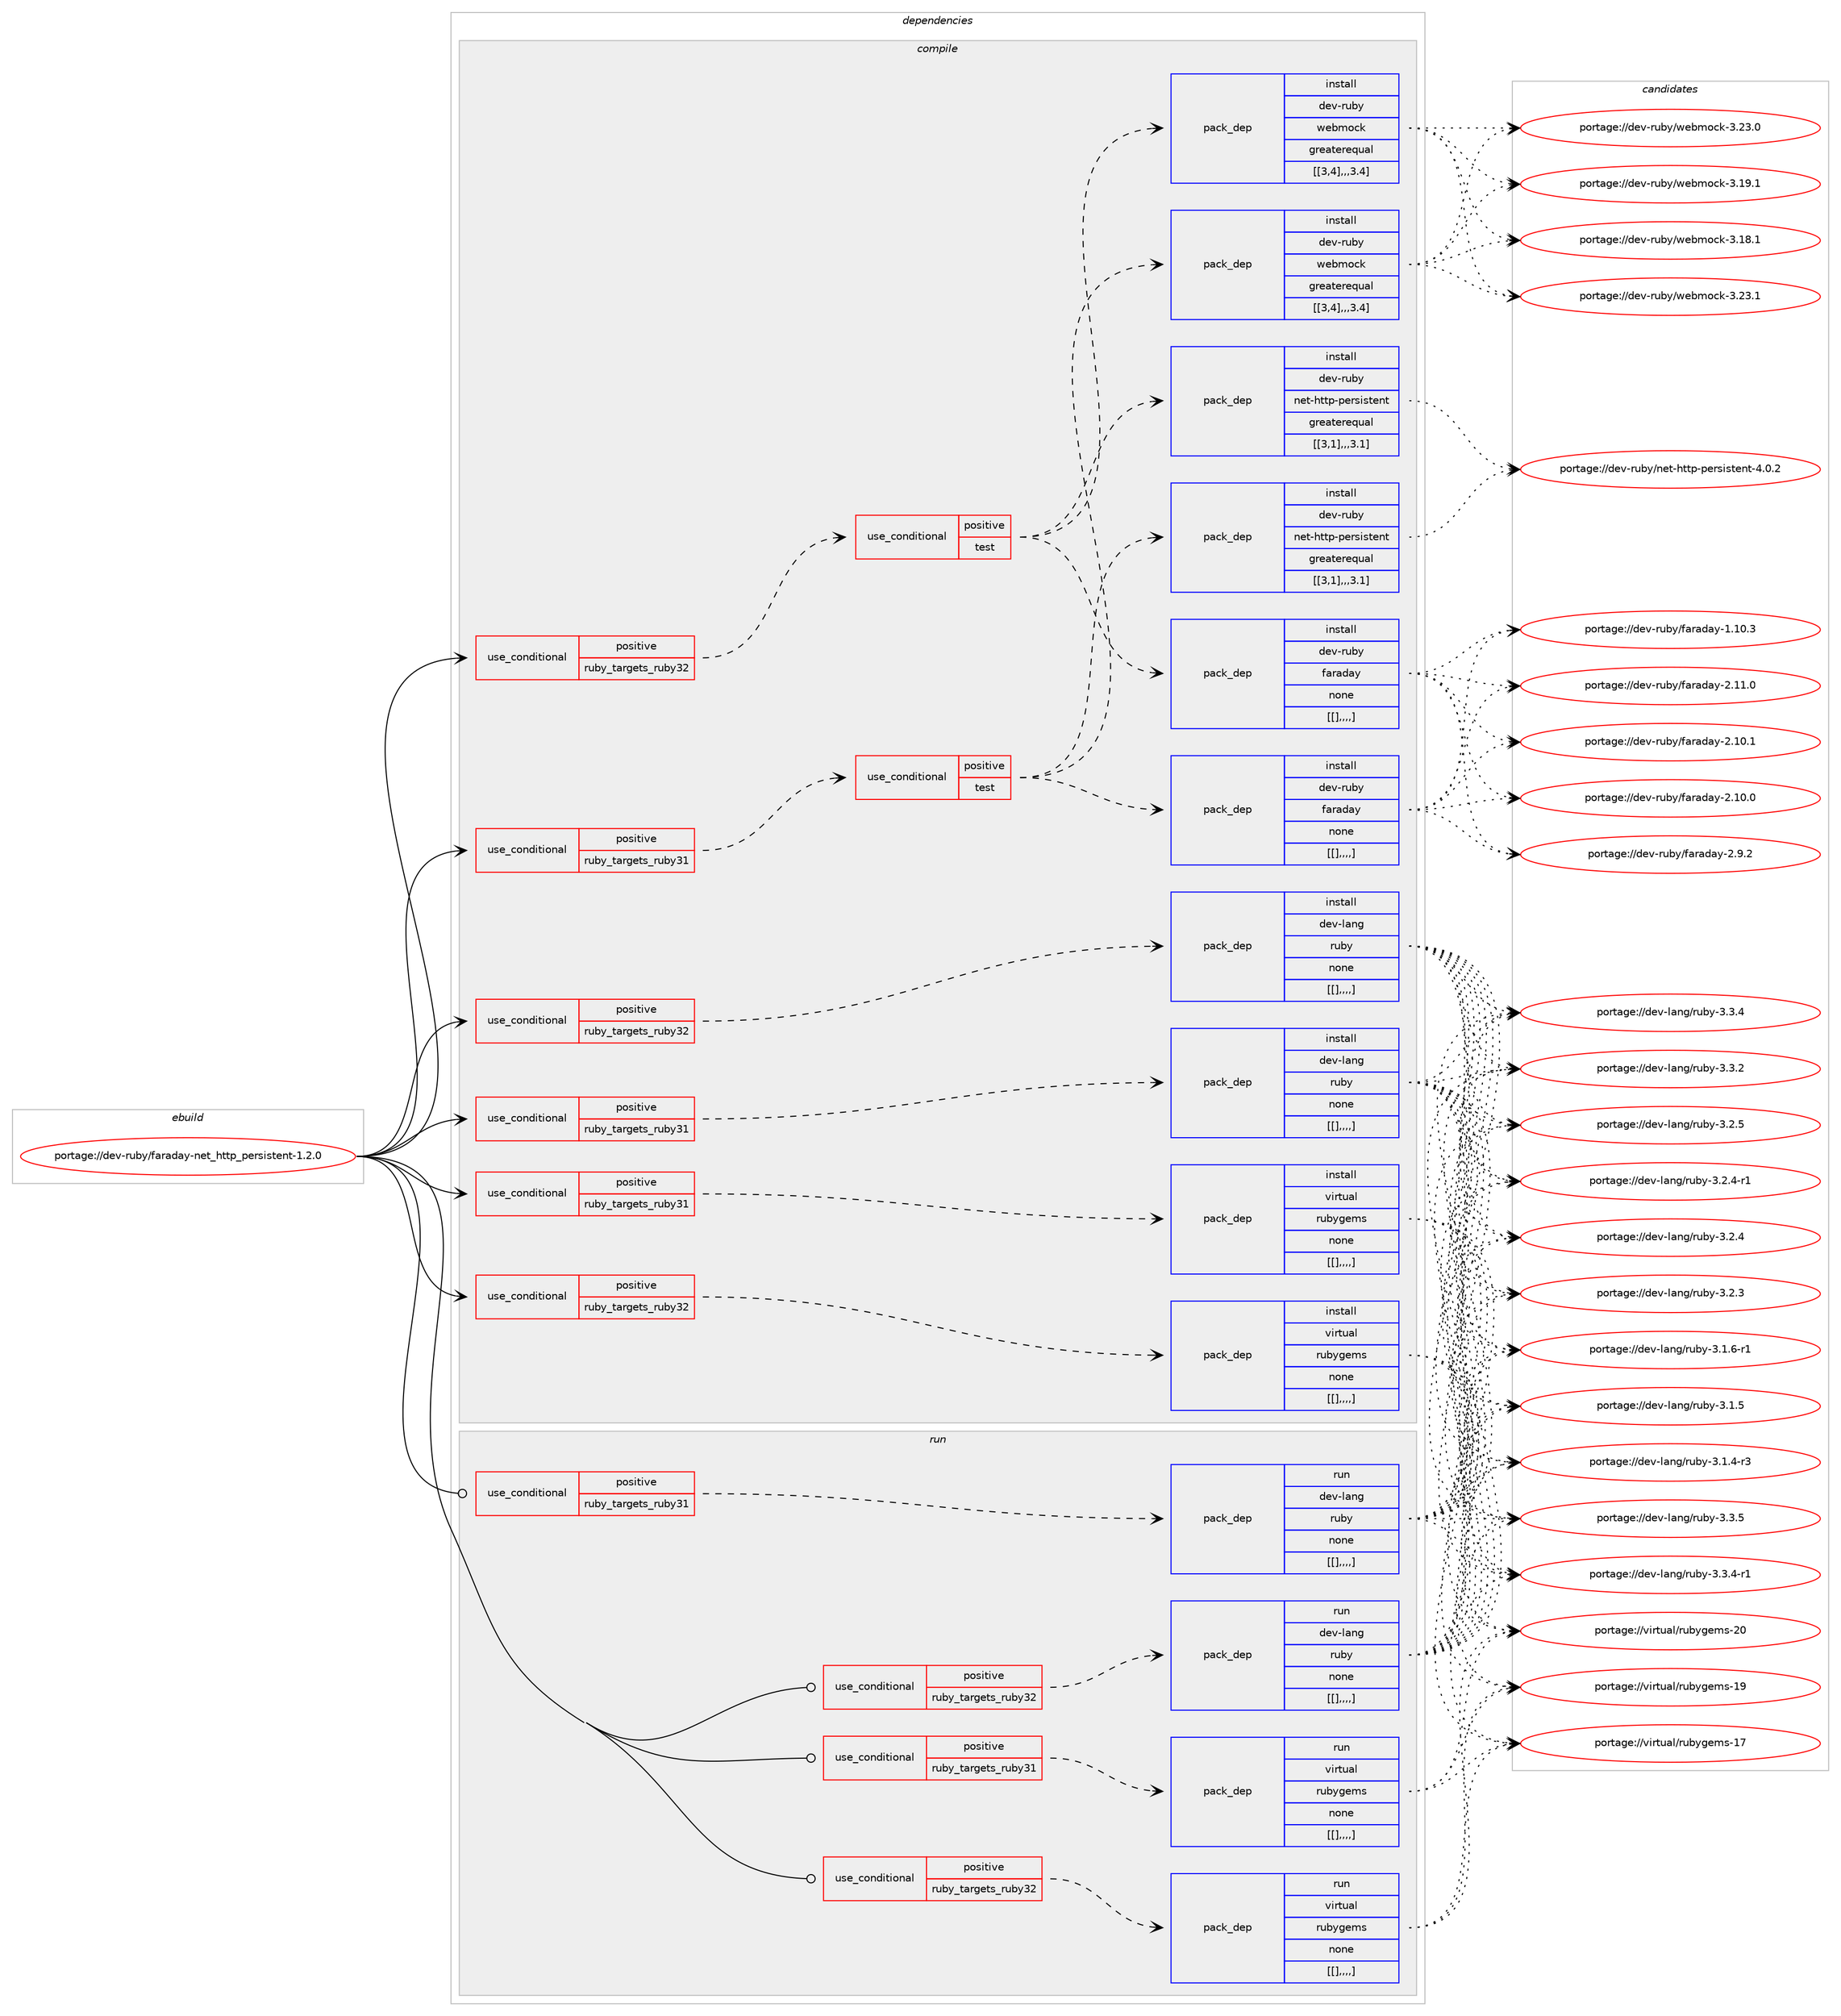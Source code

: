digraph prolog {

# *************
# Graph options
# *************

newrank=true;
concentrate=true;
compound=true;
graph [rankdir=LR,fontname=Helvetica,fontsize=10,ranksep=1.5];#, ranksep=2.5, nodesep=0.2];
edge  [arrowhead=vee];
node  [fontname=Helvetica,fontsize=10];

# **********
# The ebuild
# **********

subgraph cluster_leftcol {
color=gray;
label=<<i>ebuild</i>>;
id [label="portage://dev-ruby/faraday-net_http_persistent-1.2.0", color=red, width=4, href="../dev-ruby/faraday-net_http_persistent-1.2.0.svg"];
}

# ****************
# The dependencies
# ****************

subgraph cluster_midcol {
color=gray;
label=<<i>dependencies</i>>;
subgraph cluster_compile {
fillcolor="#eeeeee";
style=filled;
label=<<i>compile</i>>;
subgraph cond48832 {
dependency186036 [label=<<TABLE BORDER="0" CELLBORDER="1" CELLSPACING="0" CELLPADDING="4"><TR><TD ROWSPAN="3" CELLPADDING="10">use_conditional</TD></TR><TR><TD>positive</TD></TR><TR><TD>ruby_targets_ruby31</TD></TR></TABLE>>, shape=none, color=red];
subgraph cond48833 {
dependency186037 [label=<<TABLE BORDER="0" CELLBORDER="1" CELLSPACING="0" CELLPADDING="4"><TR><TD ROWSPAN="3" CELLPADDING="10">use_conditional</TD></TR><TR><TD>positive</TD></TR><TR><TD>test</TD></TR></TABLE>>, shape=none, color=red];
subgraph pack135881 {
dependency186038 [label=<<TABLE BORDER="0" CELLBORDER="1" CELLSPACING="0" CELLPADDING="4" WIDTH="220"><TR><TD ROWSPAN="6" CELLPADDING="30">pack_dep</TD></TR><TR><TD WIDTH="110">install</TD></TR><TR><TD>dev-ruby</TD></TR><TR><TD>faraday</TD></TR><TR><TD>none</TD></TR><TR><TD>[[],,,,]</TD></TR></TABLE>>, shape=none, color=blue];
}
dependency186037:e -> dependency186038:w [weight=20,style="dashed",arrowhead="vee"];
subgraph pack135882 {
dependency186039 [label=<<TABLE BORDER="0" CELLBORDER="1" CELLSPACING="0" CELLPADDING="4" WIDTH="220"><TR><TD ROWSPAN="6" CELLPADDING="30">pack_dep</TD></TR><TR><TD WIDTH="110">install</TD></TR><TR><TD>dev-ruby</TD></TR><TR><TD>net-http-persistent</TD></TR><TR><TD>greaterequal</TD></TR><TR><TD>[[3,1],,,3.1]</TD></TR></TABLE>>, shape=none, color=blue];
}
dependency186037:e -> dependency186039:w [weight=20,style="dashed",arrowhead="vee"];
subgraph pack135883 {
dependency186040 [label=<<TABLE BORDER="0" CELLBORDER="1" CELLSPACING="0" CELLPADDING="4" WIDTH="220"><TR><TD ROWSPAN="6" CELLPADDING="30">pack_dep</TD></TR><TR><TD WIDTH="110">install</TD></TR><TR><TD>dev-ruby</TD></TR><TR><TD>webmock</TD></TR><TR><TD>greaterequal</TD></TR><TR><TD>[[3,4],,,3.4]</TD></TR></TABLE>>, shape=none, color=blue];
}
dependency186037:e -> dependency186040:w [weight=20,style="dashed",arrowhead="vee"];
}
dependency186036:e -> dependency186037:w [weight=20,style="dashed",arrowhead="vee"];
}
id:e -> dependency186036:w [weight=20,style="solid",arrowhead="vee"];
subgraph cond48834 {
dependency186041 [label=<<TABLE BORDER="0" CELLBORDER="1" CELLSPACING="0" CELLPADDING="4"><TR><TD ROWSPAN="3" CELLPADDING="10">use_conditional</TD></TR><TR><TD>positive</TD></TR><TR><TD>ruby_targets_ruby31</TD></TR></TABLE>>, shape=none, color=red];
subgraph pack135884 {
dependency186042 [label=<<TABLE BORDER="0" CELLBORDER="1" CELLSPACING="0" CELLPADDING="4" WIDTH="220"><TR><TD ROWSPAN="6" CELLPADDING="30">pack_dep</TD></TR><TR><TD WIDTH="110">install</TD></TR><TR><TD>dev-lang</TD></TR><TR><TD>ruby</TD></TR><TR><TD>none</TD></TR><TR><TD>[[],,,,]</TD></TR></TABLE>>, shape=none, color=blue];
}
dependency186041:e -> dependency186042:w [weight=20,style="dashed",arrowhead="vee"];
}
id:e -> dependency186041:w [weight=20,style="solid",arrowhead="vee"];
subgraph cond48835 {
dependency186043 [label=<<TABLE BORDER="0" CELLBORDER="1" CELLSPACING="0" CELLPADDING="4"><TR><TD ROWSPAN="3" CELLPADDING="10">use_conditional</TD></TR><TR><TD>positive</TD></TR><TR><TD>ruby_targets_ruby31</TD></TR></TABLE>>, shape=none, color=red];
subgraph pack135885 {
dependency186044 [label=<<TABLE BORDER="0" CELLBORDER="1" CELLSPACING="0" CELLPADDING="4" WIDTH="220"><TR><TD ROWSPAN="6" CELLPADDING="30">pack_dep</TD></TR><TR><TD WIDTH="110">install</TD></TR><TR><TD>virtual</TD></TR><TR><TD>rubygems</TD></TR><TR><TD>none</TD></TR><TR><TD>[[],,,,]</TD></TR></TABLE>>, shape=none, color=blue];
}
dependency186043:e -> dependency186044:w [weight=20,style="dashed",arrowhead="vee"];
}
id:e -> dependency186043:w [weight=20,style="solid",arrowhead="vee"];
subgraph cond48836 {
dependency186045 [label=<<TABLE BORDER="0" CELLBORDER="1" CELLSPACING="0" CELLPADDING="4"><TR><TD ROWSPAN="3" CELLPADDING="10">use_conditional</TD></TR><TR><TD>positive</TD></TR><TR><TD>ruby_targets_ruby32</TD></TR></TABLE>>, shape=none, color=red];
subgraph cond48837 {
dependency186046 [label=<<TABLE BORDER="0" CELLBORDER="1" CELLSPACING="0" CELLPADDING="4"><TR><TD ROWSPAN="3" CELLPADDING="10">use_conditional</TD></TR><TR><TD>positive</TD></TR><TR><TD>test</TD></TR></TABLE>>, shape=none, color=red];
subgraph pack135886 {
dependency186047 [label=<<TABLE BORDER="0" CELLBORDER="1" CELLSPACING="0" CELLPADDING="4" WIDTH="220"><TR><TD ROWSPAN="6" CELLPADDING="30">pack_dep</TD></TR><TR><TD WIDTH="110">install</TD></TR><TR><TD>dev-ruby</TD></TR><TR><TD>faraday</TD></TR><TR><TD>none</TD></TR><TR><TD>[[],,,,]</TD></TR></TABLE>>, shape=none, color=blue];
}
dependency186046:e -> dependency186047:w [weight=20,style="dashed",arrowhead="vee"];
subgraph pack135887 {
dependency186048 [label=<<TABLE BORDER="0" CELLBORDER="1" CELLSPACING="0" CELLPADDING="4" WIDTH="220"><TR><TD ROWSPAN="6" CELLPADDING="30">pack_dep</TD></TR><TR><TD WIDTH="110">install</TD></TR><TR><TD>dev-ruby</TD></TR><TR><TD>net-http-persistent</TD></TR><TR><TD>greaterequal</TD></TR><TR><TD>[[3,1],,,3.1]</TD></TR></TABLE>>, shape=none, color=blue];
}
dependency186046:e -> dependency186048:w [weight=20,style="dashed",arrowhead="vee"];
subgraph pack135888 {
dependency186049 [label=<<TABLE BORDER="0" CELLBORDER="1" CELLSPACING="0" CELLPADDING="4" WIDTH="220"><TR><TD ROWSPAN="6" CELLPADDING="30">pack_dep</TD></TR><TR><TD WIDTH="110">install</TD></TR><TR><TD>dev-ruby</TD></TR><TR><TD>webmock</TD></TR><TR><TD>greaterequal</TD></TR><TR><TD>[[3,4],,,3.4]</TD></TR></TABLE>>, shape=none, color=blue];
}
dependency186046:e -> dependency186049:w [weight=20,style="dashed",arrowhead="vee"];
}
dependency186045:e -> dependency186046:w [weight=20,style="dashed",arrowhead="vee"];
}
id:e -> dependency186045:w [weight=20,style="solid",arrowhead="vee"];
subgraph cond48838 {
dependency186050 [label=<<TABLE BORDER="0" CELLBORDER="1" CELLSPACING="0" CELLPADDING="4"><TR><TD ROWSPAN="3" CELLPADDING="10">use_conditional</TD></TR><TR><TD>positive</TD></TR><TR><TD>ruby_targets_ruby32</TD></TR></TABLE>>, shape=none, color=red];
subgraph pack135889 {
dependency186051 [label=<<TABLE BORDER="0" CELLBORDER="1" CELLSPACING="0" CELLPADDING="4" WIDTH="220"><TR><TD ROWSPAN="6" CELLPADDING="30">pack_dep</TD></TR><TR><TD WIDTH="110">install</TD></TR><TR><TD>dev-lang</TD></TR><TR><TD>ruby</TD></TR><TR><TD>none</TD></TR><TR><TD>[[],,,,]</TD></TR></TABLE>>, shape=none, color=blue];
}
dependency186050:e -> dependency186051:w [weight=20,style="dashed",arrowhead="vee"];
}
id:e -> dependency186050:w [weight=20,style="solid",arrowhead="vee"];
subgraph cond48839 {
dependency186052 [label=<<TABLE BORDER="0" CELLBORDER="1" CELLSPACING="0" CELLPADDING="4"><TR><TD ROWSPAN="3" CELLPADDING="10">use_conditional</TD></TR><TR><TD>positive</TD></TR><TR><TD>ruby_targets_ruby32</TD></TR></TABLE>>, shape=none, color=red];
subgraph pack135890 {
dependency186053 [label=<<TABLE BORDER="0" CELLBORDER="1" CELLSPACING="0" CELLPADDING="4" WIDTH="220"><TR><TD ROWSPAN="6" CELLPADDING="30">pack_dep</TD></TR><TR><TD WIDTH="110">install</TD></TR><TR><TD>virtual</TD></TR><TR><TD>rubygems</TD></TR><TR><TD>none</TD></TR><TR><TD>[[],,,,]</TD></TR></TABLE>>, shape=none, color=blue];
}
dependency186052:e -> dependency186053:w [weight=20,style="dashed",arrowhead="vee"];
}
id:e -> dependency186052:w [weight=20,style="solid",arrowhead="vee"];
}
subgraph cluster_compileandrun {
fillcolor="#eeeeee";
style=filled;
label=<<i>compile and run</i>>;
}
subgraph cluster_run {
fillcolor="#eeeeee";
style=filled;
label=<<i>run</i>>;
subgraph cond48840 {
dependency186054 [label=<<TABLE BORDER="0" CELLBORDER="1" CELLSPACING="0" CELLPADDING="4"><TR><TD ROWSPAN="3" CELLPADDING="10">use_conditional</TD></TR><TR><TD>positive</TD></TR><TR><TD>ruby_targets_ruby31</TD></TR></TABLE>>, shape=none, color=red];
subgraph pack135891 {
dependency186055 [label=<<TABLE BORDER="0" CELLBORDER="1" CELLSPACING="0" CELLPADDING="4" WIDTH="220"><TR><TD ROWSPAN="6" CELLPADDING="30">pack_dep</TD></TR><TR><TD WIDTH="110">run</TD></TR><TR><TD>dev-lang</TD></TR><TR><TD>ruby</TD></TR><TR><TD>none</TD></TR><TR><TD>[[],,,,]</TD></TR></TABLE>>, shape=none, color=blue];
}
dependency186054:e -> dependency186055:w [weight=20,style="dashed",arrowhead="vee"];
}
id:e -> dependency186054:w [weight=20,style="solid",arrowhead="odot"];
subgraph cond48841 {
dependency186056 [label=<<TABLE BORDER="0" CELLBORDER="1" CELLSPACING="0" CELLPADDING="4"><TR><TD ROWSPAN="3" CELLPADDING="10">use_conditional</TD></TR><TR><TD>positive</TD></TR><TR><TD>ruby_targets_ruby31</TD></TR></TABLE>>, shape=none, color=red];
subgraph pack135892 {
dependency186057 [label=<<TABLE BORDER="0" CELLBORDER="1" CELLSPACING="0" CELLPADDING="4" WIDTH="220"><TR><TD ROWSPAN="6" CELLPADDING="30">pack_dep</TD></TR><TR><TD WIDTH="110">run</TD></TR><TR><TD>virtual</TD></TR><TR><TD>rubygems</TD></TR><TR><TD>none</TD></TR><TR><TD>[[],,,,]</TD></TR></TABLE>>, shape=none, color=blue];
}
dependency186056:e -> dependency186057:w [weight=20,style="dashed",arrowhead="vee"];
}
id:e -> dependency186056:w [weight=20,style="solid",arrowhead="odot"];
subgraph cond48842 {
dependency186058 [label=<<TABLE BORDER="0" CELLBORDER="1" CELLSPACING="0" CELLPADDING="4"><TR><TD ROWSPAN="3" CELLPADDING="10">use_conditional</TD></TR><TR><TD>positive</TD></TR><TR><TD>ruby_targets_ruby32</TD></TR></TABLE>>, shape=none, color=red];
subgraph pack135893 {
dependency186059 [label=<<TABLE BORDER="0" CELLBORDER="1" CELLSPACING="0" CELLPADDING="4" WIDTH="220"><TR><TD ROWSPAN="6" CELLPADDING="30">pack_dep</TD></TR><TR><TD WIDTH="110">run</TD></TR><TR><TD>dev-lang</TD></TR><TR><TD>ruby</TD></TR><TR><TD>none</TD></TR><TR><TD>[[],,,,]</TD></TR></TABLE>>, shape=none, color=blue];
}
dependency186058:e -> dependency186059:w [weight=20,style="dashed",arrowhead="vee"];
}
id:e -> dependency186058:w [weight=20,style="solid",arrowhead="odot"];
subgraph cond48843 {
dependency186060 [label=<<TABLE BORDER="0" CELLBORDER="1" CELLSPACING="0" CELLPADDING="4"><TR><TD ROWSPAN="3" CELLPADDING="10">use_conditional</TD></TR><TR><TD>positive</TD></TR><TR><TD>ruby_targets_ruby32</TD></TR></TABLE>>, shape=none, color=red];
subgraph pack135894 {
dependency186061 [label=<<TABLE BORDER="0" CELLBORDER="1" CELLSPACING="0" CELLPADDING="4" WIDTH="220"><TR><TD ROWSPAN="6" CELLPADDING="30">pack_dep</TD></TR><TR><TD WIDTH="110">run</TD></TR><TR><TD>virtual</TD></TR><TR><TD>rubygems</TD></TR><TR><TD>none</TD></TR><TR><TD>[[],,,,]</TD></TR></TABLE>>, shape=none, color=blue];
}
dependency186060:e -> dependency186061:w [weight=20,style="dashed",arrowhead="vee"];
}
id:e -> dependency186060:w [weight=20,style="solid",arrowhead="odot"];
}
}

# **************
# The candidates
# **************

subgraph cluster_choices {
rank=same;
color=gray;
label=<<i>candidates</i>>;

subgraph choice135881 {
color=black;
nodesep=1;
choice10010111845114117981214710297114971009712145504649494648 [label="portage://dev-ruby/faraday-2.11.0", color=red, width=4,href="../dev-ruby/faraday-2.11.0.svg"];
choice10010111845114117981214710297114971009712145504649484649 [label="portage://dev-ruby/faraday-2.10.1", color=red, width=4,href="../dev-ruby/faraday-2.10.1.svg"];
choice10010111845114117981214710297114971009712145504649484648 [label="portage://dev-ruby/faraday-2.10.0", color=red, width=4,href="../dev-ruby/faraday-2.10.0.svg"];
choice100101118451141179812147102971149710097121455046574650 [label="portage://dev-ruby/faraday-2.9.2", color=red, width=4,href="../dev-ruby/faraday-2.9.2.svg"];
choice10010111845114117981214710297114971009712145494649484651 [label="portage://dev-ruby/faraday-1.10.3", color=red, width=4,href="../dev-ruby/faraday-1.10.3.svg"];
dependency186038:e -> choice10010111845114117981214710297114971009712145504649494648:w [style=dotted,weight="100"];
dependency186038:e -> choice10010111845114117981214710297114971009712145504649484649:w [style=dotted,weight="100"];
dependency186038:e -> choice10010111845114117981214710297114971009712145504649484648:w [style=dotted,weight="100"];
dependency186038:e -> choice100101118451141179812147102971149710097121455046574650:w [style=dotted,weight="100"];
dependency186038:e -> choice10010111845114117981214710297114971009712145494649484651:w [style=dotted,weight="100"];
}
subgraph choice135882 {
color=black;
nodesep=1;
choice1001011184511411798121471101011164510411611611245112101114115105115116101110116455246484650 [label="portage://dev-ruby/net-http-persistent-4.0.2", color=red, width=4,href="../dev-ruby/net-http-persistent-4.0.2.svg"];
dependency186039:e -> choice1001011184511411798121471101011164510411611611245112101114115105115116101110116455246484650:w [style=dotted,weight="100"];
}
subgraph choice135883 {
color=black;
nodesep=1;
choice100101118451141179812147119101981091119910745514650514649 [label="portage://dev-ruby/webmock-3.23.1", color=red, width=4,href="../dev-ruby/webmock-3.23.1.svg"];
choice100101118451141179812147119101981091119910745514650514648 [label="portage://dev-ruby/webmock-3.23.0", color=red, width=4,href="../dev-ruby/webmock-3.23.0.svg"];
choice100101118451141179812147119101981091119910745514649574649 [label="portage://dev-ruby/webmock-3.19.1", color=red, width=4,href="../dev-ruby/webmock-3.19.1.svg"];
choice100101118451141179812147119101981091119910745514649564649 [label="portage://dev-ruby/webmock-3.18.1", color=red, width=4,href="../dev-ruby/webmock-3.18.1.svg"];
dependency186040:e -> choice100101118451141179812147119101981091119910745514650514649:w [style=dotted,weight="100"];
dependency186040:e -> choice100101118451141179812147119101981091119910745514650514648:w [style=dotted,weight="100"];
dependency186040:e -> choice100101118451141179812147119101981091119910745514649574649:w [style=dotted,weight="100"];
dependency186040:e -> choice100101118451141179812147119101981091119910745514649564649:w [style=dotted,weight="100"];
}
subgraph choice135884 {
color=black;
nodesep=1;
choice10010111845108971101034711411798121455146514653 [label="portage://dev-lang/ruby-3.3.5", color=red, width=4,href="../dev-lang/ruby-3.3.5.svg"];
choice100101118451089711010347114117981214551465146524511449 [label="portage://dev-lang/ruby-3.3.4-r1", color=red, width=4,href="../dev-lang/ruby-3.3.4-r1.svg"];
choice10010111845108971101034711411798121455146514652 [label="portage://dev-lang/ruby-3.3.4", color=red, width=4,href="../dev-lang/ruby-3.3.4.svg"];
choice10010111845108971101034711411798121455146514650 [label="portage://dev-lang/ruby-3.3.2", color=red, width=4,href="../dev-lang/ruby-3.3.2.svg"];
choice10010111845108971101034711411798121455146504653 [label="portage://dev-lang/ruby-3.2.5", color=red, width=4,href="../dev-lang/ruby-3.2.5.svg"];
choice100101118451089711010347114117981214551465046524511449 [label="portage://dev-lang/ruby-3.2.4-r1", color=red, width=4,href="../dev-lang/ruby-3.2.4-r1.svg"];
choice10010111845108971101034711411798121455146504652 [label="portage://dev-lang/ruby-3.2.4", color=red, width=4,href="../dev-lang/ruby-3.2.4.svg"];
choice10010111845108971101034711411798121455146504651 [label="portage://dev-lang/ruby-3.2.3", color=red, width=4,href="../dev-lang/ruby-3.2.3.svg"];
choice100101118451089711010347114117981214551464946544511449 [label="portage://dev-lang/ruby-3.1.6-r1", color=red, width=4,href="../dev-lang/ruby-3.1.6-r1.svg"];
choice10010111845108971101034711411798121455146494653 [label="portage://dev-lang/ruby-3.1.5", color=red, width=4,href="../dev-lang/ruby-3.1.5.svg"];
choice100101118451089711010347114117981214551464946524511451 [label="portage://dev-lang/ruby-3.1.4-r3", color=red, width=4,href="../dev-lang/ruby-3.1.4-r3.svg"];
dependency186042:e -> choice10010111845108971101034711411798121455146514653:w [style=dotted,weight="100"];
dependency186042:e -> choice100101118451089711010347114117981214551465146524511449:w [style=dotted,weight="100"];
dependency186042:e -> choice10010111845108971101034711411798121455146514652:w [style=dotted,weight="100"];
dependency186042:e -> choice10010111845108971101034711411798121455146514650:w [style=dotted,weight="100"];
dependency186042:e -> choice10010111845108971101034711411798121455146504653:w [style=dotted,weight="100"];
dependency186042:e -> choice100101118451089711010347114117981214551465046524511449:w [style=dotted,weight="100"];
dependency186042:e -> choice10010111845108971101034711411798121455146504652:w [style=dotted,weight="100"];
dependency186042:e -> choice10010111845108971101034711411798121455146504651:w [style=dotted,weight="100"];
dependency186042:e -> choice100101118451089711010347114117981214551464946544511449:w [style=dotted,weight="100"];
dependency186042:e -> choice10010111845108971101034711411798121455146494653:w [style=dotted,weight="100"];
dependency186042:e -> choice100101118451089711010347114117981214551464946524511451:w [style=dotted,weight="100"];
}
subgraph choice135885 {
color=black;
nodesep=1;
choice118105114116117971084711411798121103101109115455048 [label="portage://virtual/rubygems-20", color=red, width=4,href="../virtual/rubygems-20.svg"];
choice118105114116117971084711411798121103101109115454957 [label="portage://virtual/rubygems-19", color=red, width=4,href="../virtual/rubygems-19.svg"];
choice118105114116117971084711411798121103101109115454955 [label="portage://virtual/rubygems-17", color=red, width=4,href="../virtual/rubygems-17.svg"];
dependency186044:e -> choice118105114116117971084711411798121103101109115455048:w [style=dotted,weight="100"];
dependency186044:e -> choice118105114116117971084711411798121103101109115454957:w [style=dotted,weight="100"];
dependency186044:e -> choice118105114116117971084711411798121103101109115454955:w [style=dotted,weight="100"];
}
subgraph choice135886 {
color=black;
nodesep=1;
choice10010111845114117981214710297114971009712145504649494648 [label="portage://dev-ruby/faraday-2.11.0", color=red, width=4,href="../dev-ruby/faraday-2.11.0.svg"];
choice10010111845114117981214710297114971009712145504649484649 [label="portage://dev-ruby/faraday-2.10.1", color=red, width=4,href="../dev-ruby/faraday-2.10.1.svg"];
choice10010111845114117981214710297114971009712145504649484648 [label="portage://dev-ruby/faraday-2.10.0", color=red, width=4,href="../dev-ruby/faraday-2.10.0.svg"];
choice100101118451141179812147102971149710097121455046574650 [label="portage://dev-ruby/faraday-2.9.2", color=red, width=4,href="../dev-ruby/faraday-2.9.2.svg"];
choice10010111845114117981214710297114971009712145494649484651 [label="portage://dev-ruby/faraday-1.10.3", color=red, width=4,href="../dev-ruby/faraday-1.10.3.svg"];
dependency186047:e -> choice10010111845114117981214710297114971009712145504649494648:w [style=dotted,weight="100"];
dependency186047:e -> choice10010111845114117981214710297114971009712145504649484649:w [style=dotted,weight="100"];
dependency186047:e -> choice10010111845114117981214710297114971009712145504649484648:w [style=dotted,weight="100"];
dependency186047:e -> choice100101118451141179812147102971149710097121455046574650:w [style=dotted,weight="100"];
dependency186047:e -> choice10010111845114117981214710297114971009712145494649484651:w [style=dotted,weight="100"];
}
subgraph choice135887 {
color=black;
nodesep=1;
choice1001011184511411798121471101011164510411611611245112101114115105115116101110116455246484650 [label="portage://dev-ruby/net-http-persistent-4.0.2", color=red, width=4,href="../dev-ruby/net-http-persistent-4.0.2.svg"];
dependency186048:e -> choice1001011184511411798121471101011164510411611611245112101114115105115116101110116455246484650:w [style=dotted,weight="100"];
}
subgraph choice135888 {
color=black;
nodesep=1;
choice100101118451141179812147119101981091119910745514650514649 [label="portage://dev-ruby/webmock-3.23.1", color=red, width=4,href="../dev-ruby/webmock-3.23.1.svg"];
choice100101118451141179812147119101981091119910745514650514648 [label="portage://dev-ruby/webmock-3.23.0", color=red, width=4,href="../dev-ruby/webmock-3.23.0.svg"];
choice100101118451141179812147119101981091119910745514649574649 [label="portage://dev-ruby/webmock-3.19.1", color=red, width=4,href="../dev-ruby/webmock-3.19.1.svg"];
choice100101118451141179812147119101981091119910745514649564649 [label="portage://dev-ruby/webmock-3.18.1", color=red, width=4,href="../dev-ruby/webmock-3.18.1.svg"];
dependency186049:e -> choice100101118451141179812147119101981091119910745514650514649:w [style=dotted,weight="100"];
dependency186049:e -> choice100101118451141179812147119101981091119910745514650514648:w [style=dotted,weight="100"];
dependency186049:e -> choice100101118451141179812147119101981091119910745514649574649:w [style=dotted,weight="100"];
dependency186049:e -> choice100101118451141179812147119101981091119910745514649564649:w [style=dotted,weight="100"];
}
subgraph choice135889 {
color=black;
nodesep=1;
choice10010111845108971101034711411798121455146514653 [label="portage://dev-lang/ruby-3.3.5", color=red, width=4,href="../dev-lang/ruby-3.3.5.svg"];
choice100101118451089711010347114117981214551465146524511449 [label="portage://dev-lang/ruby-3.3.4-r1", color=red, width=4,href="../dev-lang/ruby-3.3.4-r1.svg"];
choice10010111845108971101034711411798121455146514652 [label="portage://dev-lang/ruby-3.3.4", color=red, width=4,href="../dev-lang/ruby-3.3.4.svg"];
choice10010111845108971101034711411798121455146514650 [label="portage://dev-lang/ruby-3.3.2", color=red, width=4,href="../dev-lang/ruby-3.3.2.svg"];
choice10010111845108971101034711411798121455146504653 [label="portage://dev-lang/ruby-3.2.5", color=red, width=4,href="../dev-lang/ruby-3.2.5.svg"];
choice100101118451089711010347114117981214551465046524511449 [label="portage://dev-lang/ruby-3.2.4-r1", color=red, width=4,href="../dev-lang/ruby-3.2.4-r1.svg"];
choice10010111845108971101034711411798121455146504652 [label="portage://dev-lang/ruby-3.2.4", color=red, width=4,href="../dev-lang/ruby-3.2.4.svg"];
choice10010111845108971101034711411798121455146504651 [label="portage://dev-lang/ruby-3.2.3", color=red, width=4,href="../dev-lang/ruby-3.2.3.svg"];
choice100101118451089711010347114117981214551464946544511449 [label="portage://dev-lang/ruby-3.1.6-r1", color=red, width=4,href="../dev-lang/ruby-3.1.6-r1.svg"];
choice10010111845108971101034711411798121455146494653 [label="portage://dev-lang/ruby-3.1.5", color=red, width=4,href="../dev-lang/ruby-3.1.5.svg"];
choice100101118451089711010347114117981214551464946524511451 [label="portage://dev-lang/ruby-3.1.4-r3", color=red, width=4,href="../dev-lang/ruby-3.1.4-r3.svg"];
dependency186051:e -> choice10010111845108971101034711411798121455146514653:w [style=dotted,weight="100"];
dependency186051:e -> choice100101118451089711010347114117981214551465146524511449:w [style=dotted,weight="100"];
dependency186051:e -> choice10010111845108971101034711411798121455146514652:w [style=dotted,weight="100"];
dependency186051:e -> choice10010111845108971101034711411798121455146514650:w [style=dotted,weight="100"];
dependency186051:e -> choice10010111845108971101034711411798121455146504653:w [style=dotted,weight="100"];
dependency186051:e -> choice100101118451089711010347114117981214551465046524511449:w [style=dotted,weight="100"];
dependency186051:e -> choice10010111845108971101034711411798121455146504652:w [style=dotted,weight="100"];
dependency186051:e -> choice10010111845108971101034711411798121455146504651:w [style=dotted,weight="100"];
dependency186051:e -> choice100101118451089711010347114117981214551464946544511449:w [style=dotted,weight="100"];
dependency186051:e -> choice10010111845108971101034711411798121455146494653:w [style=dotted,weight="100"];
dependency186051:e -> choice100101118451089711010347114117981214551464946524511451:w [style=dotted,weight="100"];
}
subgraph choice135890 {
color=black;
nodesep=1;
choice118105114116117971084711411798121103101109115455048 [label="portage://virtual/rubygems-20", color=red, width=4,href="../virtual/rubygems-20.svg"];
choice118105114116117971084711411798121103101109115454957 [label="portage://virtual/rubygems-19", color=red, width=4,href="../virtual/rubygems-19.svg"];
choice118105114116117971084711411798121103101109115454955 [label="portage://virtual/rubygems-17", color=red, width=4,href="../virtual/rubygems-17.svg"];
dependency186053:e -> choice118105114116117971084711411798121103101109115455048:w [style=dotted,weight="100"];
dependency186053:e -> choice118105114116117971084711411798121103101109115454957:w [style=dotted,weight="100"];
dependency186053:e -> choice118105114116117971084711411798121103101109115454955:w [style=dotted,weight="100"];
}
subgraph choice135891 {
color=black;
nodesep=1;
choice10010111845108971101034711411798121455146514653 [label="portage://dev-lang/ruby-3.3.5", color=red, width=4,href="../dev-lang/ruby-3.3.5.svg"];
choice100101118451089711010347114117981214551465146524511449 [label="portage://dev-lang/ruby-3.3.4-r1", color=red, width=4,href="../dev-lang/ruby-3.3.4-r1.svg"];
choice10010111845108971101034711411798121455146514652 [label="portage://dev-lang/ruby-3.3.4", color=red, width=4,href="../dev-lang/ruby-3.3.4.svg"];
choice10010111845108971101034711411798121455146514650 [label="portage://dev-lang/ruby-3.3.2", color=red, width=4,href="../dev-lang/ruby-3.3.2.svg"];
choice10010111845108971101034711411798121455146504653 [label="portage://dev-lang/ruby-3.2.5", color=red, width=4,href="../dev-lang/ruby-3.2.5.svg"];
choice100101118451089711010347114117981214551465046524511449 [label="portage://dev-lang/ruby-3.2.4-r1", color=red, width=4,href="../dev-lang/ruby-3.2.4-r1.svg"];
choice10010111845108971101034711411798121455146504652 [label="portage://dev-lang/ruby-3.2.4", color=red, width=4,href="../dev-lang/ruby-3.2.4.svg"];
choice10010111845108971101034711411798121455146504651 [label="portage://dev-lang/ruby-3.2.3", color=red, width=4,href="../dev-lang/ruby-3.2.3.svg"];
choice100101118451089711010347114117981214551464946544511449 [label="portage://dev-lang/ruby-3.1.6-r1", color=red, width=4,href="../dev-lang/ruby-3.1.6-r1.svg"];
choice10010111845108971101034711411798121455146494653 [label="portage://dev-lang/ruby-3.1.5", color=red, width=4,href="../dev-lang/ruby-3.1.5.svg"];
choice100101118451089711010347114117981214551464946524511451 [label="portage://dev-lang/ruby-3.1.4-r3", color=red, width=4,href="../dev-lang/ruby-3.1.4-r3.svg"];
dependency186055:e -> choice10010111845108971101034711411798121455146514653:w [style=dotted,weight="100"];
dependency186055:e -> choice100101118451089711010347114117981214551465146524511449:w [style=dotted,weight="100"];
dependency186055:e -> choice10010111845108971101034711411798121455146514652:w [style=dotted,weight="100"];
dependency186055:e -> choice10010111845108971101034711411798121455146514650:w [style=dotted,weight="100"];
dependency186055:e -> choice10010111845108971101034711411798121455146504653:w [style=dotted,weight="100"];
dependency186055:e -> choice100101118451089711010347114117981214551465046524511449:w [style=dotted,weight="100"];
dependency186055:e -> choice10010111845108971101034711411798121455146504652:w [style=dotted,weight="100"];
dependency186055:e -> choice10010111845108971101034711411798121455146504651:w [style=dotted,weight="100"];
dependency186055:e -> choice100101118451089711010347114117981214551464946544511449:w [style=dotted,weight="100"];
dependency186055:e -> choice10010111845108971101034711411798121455146494653:w [style=dotted,weight="100"];
dependency186055:e -> choice100101118451089711010347114117981214551464946524511451:w [style=dotted,weight="100"];
}
subgraph choice135892 {
color=black;
nodesep=1;
choice118105114116117971084711411798121103101109115455048 [label="portage://virtual/rubygems-20", color=red, width=4,href="../virtual/rubygems-20.svg"];
choice118105114116117971084711411798121103101109115454957 [label="portage://virtual/rubygems-19", color=red, width=4,href="../virtual/rubygems-19.svg"];
choice118105114116117971084711411798121103101109115454955 [label="portage://virtual/rubygems-17", color=red, width=4,href="../virtual/rubygems-17.svg"];
dependency186057:e -> choice118105114116117971084711411798121103101109115455048:w [style=dotted,weight="100"];
dependency186057:e -> choice118105114116117971084711411798121103101109115454957:w [style=dotted,weight="100"];
dependency186057:e -> choice118105114116117971084711411798121103101109115454955:w [style=dotted,weight="100"];
}
subgraph choice135893 {
color=black;
nodesep=1;
choice10010111845108971101034711411798121455146514653 [label="portage://dev-lang/ruby-3.3.5", color=red, width=4,href="../dev-lang/ruby-3.3.5.svg"];
choice100101118451089711010347114117981214551465146524511449 [label="portage://dev-lang/ruby-3.3.4-r1", color=red, width=4,href="../dev-lang/ruby-3.3.4-r1.svg"];
choice10010111845108971101034711411798121455146514652 [label="portage://dev-lang/ruby-3.3.4", color=red, width=4,href="../dev-lang/ruby-3.3.4.svg"];
choice10010111845108971101034711411798121455146514650 [label="portage://dev-lang/ruby-3.3.2", color=red, width=4,href="../dev-lang/ruby-3.3.2.svg"];
choice10010111845108971101034711411798121455146504653 [label="portage://dev-lang/ruby-3.2.5", color=red, width=4,href="../dev-lang/ruby-3.2.5.svg"];
choice100101118451089711010347114117981214551465046524511449 [label="portage://dev-lang/ruby-3.2.4-r1", color=red, width=4,href="../dev-lang/ruby-3.2.4-r1.svg"];
choice10010111845108971101034711411798121455146504652 [label="portage://dev-lang/ruby-3.2.4", color=red, width=4,href="../dev-lang/ruby-3.2.4.svg"];
choice10010111845108971101034711411798121455146504651 [label="portage://dev-lang/ruby-3.2.3", color=red, width=4,href="../dev-lang/ruby-3.2.3.svg"];
choice100101118451089711010347114117981214551464946544511449 [label="portage://dev-lang/ruby-3.1.6-r1", color=red, width=4,href="../dev-lang/ruby-3.1.6-r1.svg"];
choice10010111845108971101034711411798121455146494653 [label="portage://dev-lang/ruby-3.1.5", color=red, width=4,href="../dev-lang/ruby-3.1.5.svg"];
choice100101118451089711010347114117981214551464946524511451 [label="portage://dev-lang/ruby-3.1.4-r3", color=red, width=4,href="../dev-lang/ruby-3.1.4-r3.svg"];
dependency186059:e -> choice10010111845108971101034711411798121455146514653:w [style=dotted,weight="100"];
dependency186059:e -> choice100101118451089711010347114117981214551465146524511449:w [style=dotted,weight="100"];
dependency186059:e -> choice10010111845108971101034711411798121455146514652:w [style=dotted,weight="100"];
dependency186059:e -> choice10010111845108971101034711411798121455146514650:w [style=dotted,weight="100"];
dependency186059:e -> choice10010111845108971101034711411798121455146504653:w [style=dotted,weight="100"];
dependency186059:e -> choice100101118451089711010347114117981214551465046524511449:w [style=dotted,weight="100"];
dependency186059:e -> choice10010111845108971101034711411798121455146504652:w [style=dotted,weight="100"];
dependency186059:e -> choice10010111845108971101034711411798121455146504651:w [style=dotted,weight="100"];
dependency186059:e -> choice100101118451089711010347114117981214551464946544511449:w [style=dotted,weight="100"];
dependency186059:e -> choice10010111845108971101034711411798121455146494653:w [style=dotted,weight="100"];
dependency186059:e -> choice100101118451089711010347114117981214551464946524511451:w [style=dotted,weight="100"];
}
subgraph choice135894 {
color=black;
nodesep=1;
choice118105114116117971084711411798121103101109115455048 [label="portage://virtual/rubygems-20", color=red, width=4,href="../virtual/rubygems-20.svg"];
choice118105114116117971084711411798121103101109115454957 [label="portage://virtual/rubygems-19", color=red, width=4,href="../virtual/rubygems-19.svg"];
choice118105114116117971084711411798121103101109115454955 [label="portage://virtual/rubygems-17", color=red, width=4,href="../virtual/rubygems-17.svg"];
dependency186061:e -> choice118105114116117971084711411798121103101109115455048:w [style=dotted,weight="100"];
dependency186061:e -> choice118105114116117971084711411798121103101109115454957:w [style=dotted,weight="100"];
dependency186061:e -> choice118105114116117971084711411798121103101109115454955:w [style=dotted,weight="100"];
}
}

}
